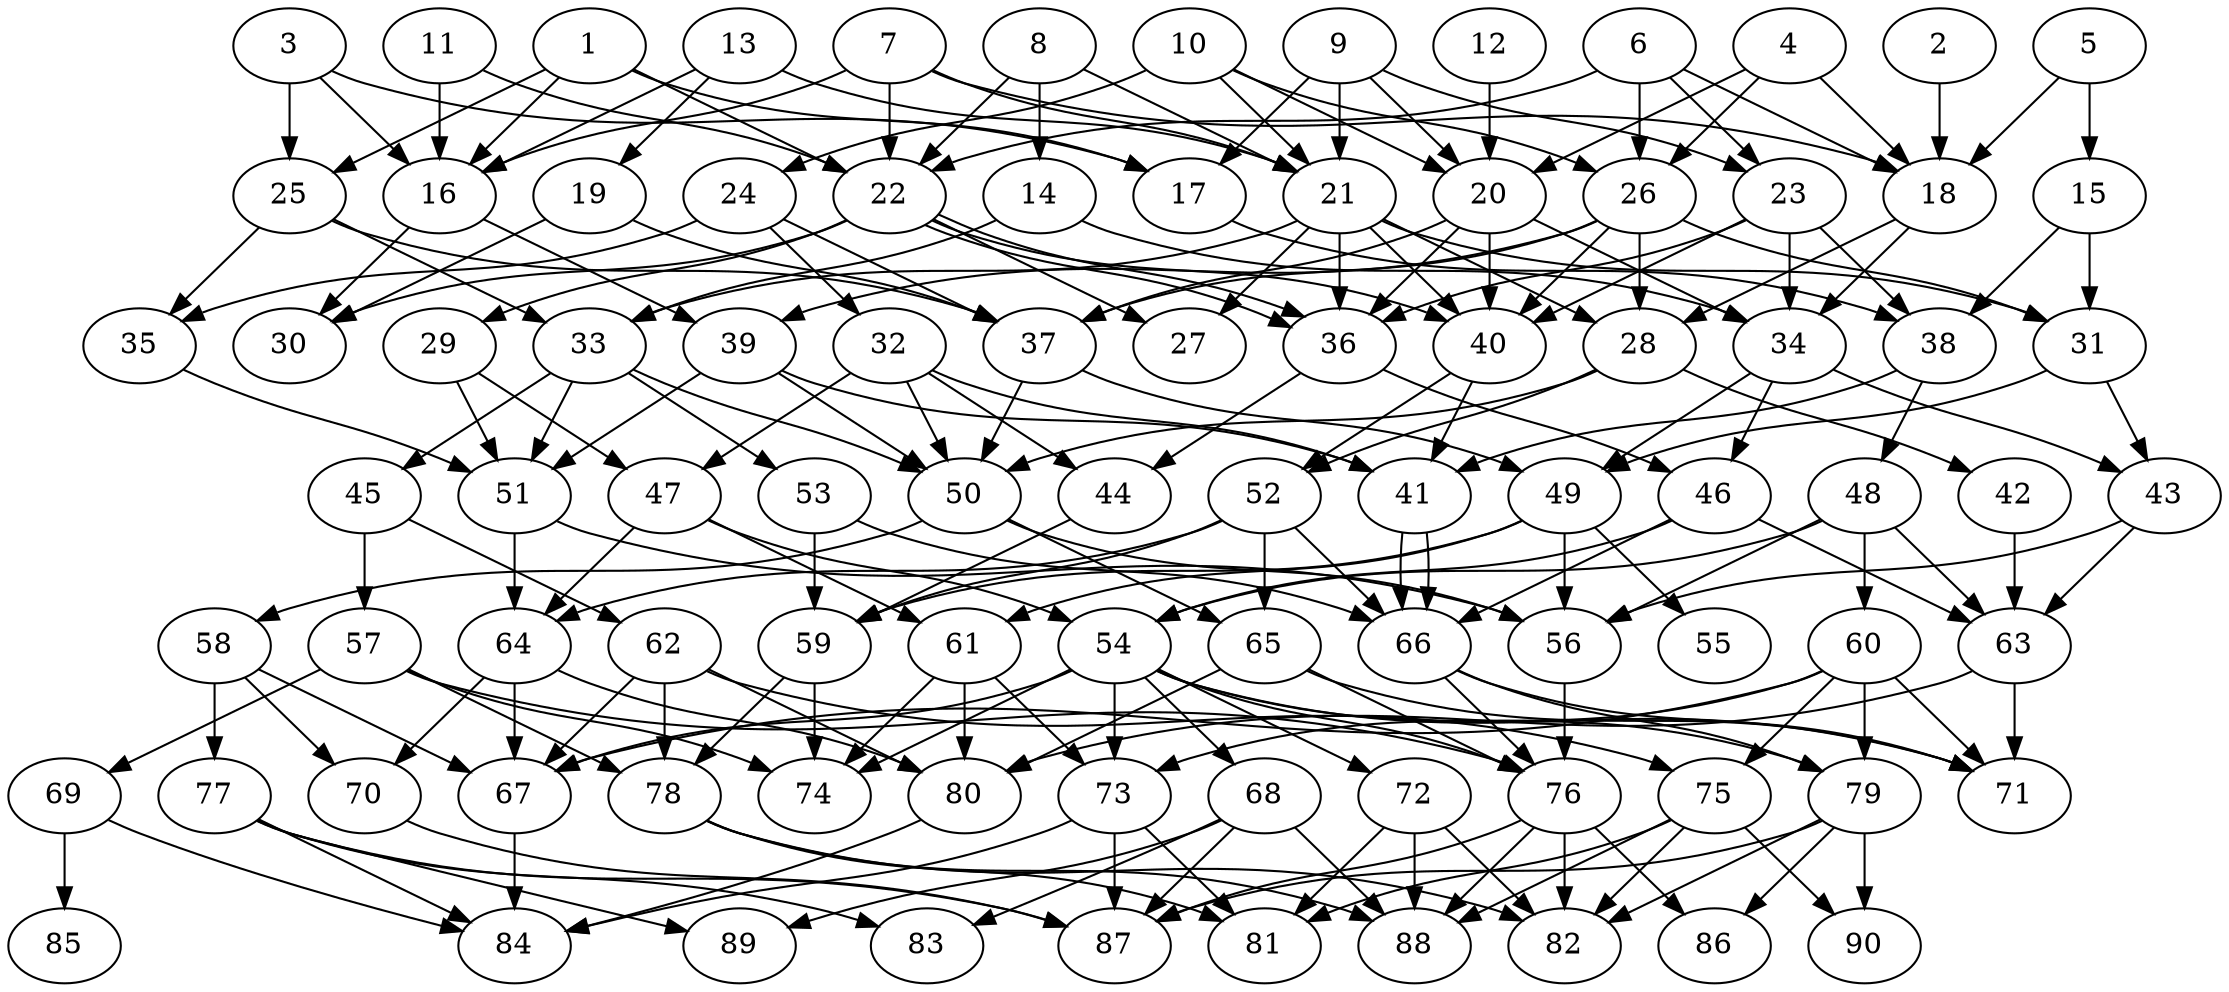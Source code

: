 // DAG automatically generated by daggen at Wed Apr 12 12:21:39 2017
// ./daggen --dot -n 90 --jump=1 --fat=0.6 --regularity=0.2 --density=0.4 
digraph G {
  1 [size="1771365586", alpha="0.11"]
  1 -> 16 [size ="33554432"]
  1 -> 17 [size ="33554432"]
  1 -> 22 [size ="33554432"]
  1 -> 25 [size ="33554432"]
  2 [size="68719476736", alpha="0.03"]
  2 -> 18 [size ="134217728"]
  3 [size="616091062014", alpha="0.07"]
  3 -> 16 [size ="411041792"]
  3 -> 17 [size ="411041792"]
  3 -> 25 [size ="411041792"]
  4 [size="571170089767", alpha="0.05"]
  4 -> 18 [size ="411041792"]
  4 -> 20 [size ="411041792"]
  4 -> 26 [size ="411041792"]
  5 [size="8589934592", alpha="0.17"]
  5 -> 15 [size ="33554432"]
  5 -> 18 [size ="33554432"]
  6 [size="68719476736", alpha="0.04"]
  6 -> 18 [size ="134217728"]
  6 -> 22 [size ="134217728"]
  6 -> 23 [size ="134217728"]
  6 -> 26 [size ="134217728"]
  7 [size="68719476736", alpha="0.12"]
  7 -> 16 [size ="134217728"]
  7 -> 18 [size ="134217728"]
  7 -> 21 [size ="134217728"]
  7 -> 22 [size ="134217728"]
  8 [size="211028365086", alpha="0.10"]
  8 -> 14 [size ="209715200"]
  8 -> 21 [size ="209715200"]
  8 -> 22 [size ="209715200"]
  9 [size="134217728000", alpha="0.13"]
  9 -> 17 [size ="209715200"]
  9 -> 20 [size ="209715200"]
  9 -> 21 [size ="209715200"]
  9 -> 23 [size ="209715200"]
  10 [size="134217728000", alpha="0.01"]
  10 -> 20 [size ="209715200"]
  10 -> 21 [size ="209715200"]
  10 -> 24 [size ="209715200"]
  10 -> 26 [size ="209715200"]
  11 [size="1396481505", alpha="0.16"]
  11 -> 16 [size ="75497472"]
  11 -> 22 [size ="75497472"]
  12 [size="8589934592", alpha="0.02"]
  12 -> 20 [size ="33554432"]
  13 [size="509939245301", alpha="0.17"]
  13 -> 16 [size ="411041792"]
  13 -> 19 [size ="411041792"]
  13 -> 21 [size ="411041792"]
  14 [size="549755813888", alpha="0.01"]
  14 -> 33 [size ="536870912"]
  14 -> 34 [size ="536870912"]
  15 [size="5668001826", alpha="0.02"]
  15 -> 31 [size ="536870912"]
  15 -> 38 [size ="536870912"]
  16 [size="452048552501", alpha="0.00"]
  16 -> 30 [size ="411041792"]
  16 -> 39 [size ="411041792"]
  17 [size="22116196960", alpha="0.03"]
  17 -> 38 [size ="536870912"]
  18 [size="589067952666", alpha="0.19"]
  18 -> 28 [size ="679477248"]
  18 -> 34 [size ="679477248"]
  19 [size="368293445632", alpha="0.13"]
  19 -> 30 [size ="411041792"]
  19 -> 37 [size ="411041792"]
  20 [size="11312763280", alpha="0.19"]
  20 -> 34 [size ="209715200"]
  20 -> 36 [size ="209715200"]
  20 -> 37 [size ="209715200"]
  20 -> 40 [size ="209715200"]
  21 [size="231928233984", alpha="0.06"]
  21 -> 27 [size ="301989888"]
  21 -> 28 [size ="301989888"]
  21 -> 31 [size ="301989888"]
  21 -> 33 [size ="301989888"]
  21 -> 36 [size ="301989888"]
  21 -> 40 [size ="301989888"]
  22 [size="12391140766", alpha="0.01"]
  22 -> 27 [size ="209715200"]
  22 -> 29 [size ="209715200"]
  22 -> 30 [size ="209715200"]
  22 -> 36 [size ="209715200"]
  22 -> 36 [size ="209715200"]
  22 -> 40 [size ="209715200"]
  23 [size="1414512388789", alpha="0.12"]
  23 -> 34 [size ="838860800"]
  23 -> 36 [size ="838860800"]
  23 -> 38 [size ="838860800"]
  23 -> 40 [size ="838860800"]
  24 [size="19125473989", alpha="0.07"]
  24 -> 32 [size ="411041792"]
  24 -> 35 [size ="411041792"]
  24 -> 37 [size ="411041792"]
  25 [size="68719476736", alpha="0.02"]
  25 -> 33 [size ="134217728"]
  25 -> 35 [size ="134217728"]
  25 -> 37 [size ="134217728"]
  26 [size="549755813888", alpha="0.07"]
  26 -> 28 [size ="536870912"]
  26 -> 31 [size ="536870912"]
  26 -> 37 [size ="536870912"]
  26 -> 39 [size ="536870912"]
  26 -> 40 [size ="536870912"]
  27 [size="282001770179", alpha="0.15"]
  28 [size="20660787565", alpha="0.04"]
  28 -> 42 [size ="411041792"]
  28 -> 50 [size ="411041792"]
  28 -> 52 [size ="411041792"]
  29 [size="11867401549", alpha="0.16"]
  29 -> 47 [size ="301989888"]
  29 -> 51 [size ="301989888"]
  30 [size="231928233984", alpha="0.09"]
  31 [size="782757789696", alpha="0.08"]
  31 -> 43 [size ="679477248"]
  31 -> 49 [size ="679477248"]
  32 [size="368293445632", alpha="0.18"]
  32 -> 41 [size ="411041792"]
  32 -> 44 [size ="411041792"]
  32 -> 47 [size ="411041792"]
  32 -> 50 [size ="411041792"]
  33 [size="20480085966", alpha="0.12"]
  33 -> 45 [size ="838860800"]
  33 -> 50 [size ="838860800"]
  33 -> 51 [size ="838860800"]
  33 -> 53 [size ="838860800"]
  34 [size="457776969", alpha="0.09"]
  34 -> 43 [size ="33554432"]
  34 -> 46 [size ="33554432"]
  34 -> 49 [size ="33554432"]
  35 [size="52269738397", alpha="0.12"]
  35 -> 51 [size ="838860800"]
  36 [size="821408517488", alpha="0.04"]
  36 -> 44 [size ="536870912"]
  36 -> 46 [size ="536870912"]
  37 [size="167968278857", alpha="0.19"]
  37 -> 49 [size ="301989888"]
  37 -> 50 [size ="301989888"]
  38 [size="1811686476", alpha="0.17"]
  38 -> 41 [size ="33554432"]
  38 -> 48 [size ="33554432"]
  39 [size="15897120908", alpha="0.08"]
  39 -> 41 [size ="536870912"]
  39 -> 50 [size ="536870912"]
  39 -> 51 [size ="536870912"]
  40 [size="2111839744", alpha="0.18"]
  40 -> 41 [size ="33554432"]
  40 -> 52 [size ="33554432"]
  41 [size="68719476736", alpha="0.07"]
  41 -> 66 [size ="134217728"]
  41 -> 66 [size ="134217728"]
  42 [size="231928233984", alpha="0.08"]
  42 -> 63 [size ="301989888"]
  43 [size="231928233984", alpha="0.04"]
  43 -> 56 [size ="301989888"]
  43 -> 63 [size ="301989888"]
  44 [size="782757789696", alpha="0.06"]
  44 -> 59 [size ="679477248"]
  45 [size="962615615", alpha="0.01"]
  45 -> 57 [size ="33554432"]
  45 -> 62 [size ="33554432"]
  46 [size="75215664827", alpha="0.19"]
  46 -> 54 [size ="75497472"]
  46 -> 63 [size ="75497472"]
  46 -> 66 [size ="75497472"]
  47 [size="8589934592", alpha="0.00"]
  47 -> 54 [size ="33554432"]
  47 -> 61 [size ="33554432"]
  47 -> 64 [size ="33554432"]
  48 [size="34970208856", alpha="0.07"]
  48 -> 54 [size ="33554432"]
  48 -> 56 [size ="33554432"]
  48 -> 60 [size ="33554432"]
  48 -> 63 [size ="33554432"]
  49 [size="25442047906", alpha="0.10"]
  49 -> 55 [size ="33554432"]
  49 -> 56 [size ="33554432"]
  49 -> 59 [size ="33554432"]
  49 -> 61 [size ="33554432"]
  50 [size="735651598040", alpha="0.09"]
  50 -> 56 [size ="838860800"]
  50 -> 58 [size ="838860800"]
  50 -> 65 [size ="838860800"]
  51 [size="12072899312", alpha="0.05"]
  51 -> 56 [size ="209715200"]
  51 -> 64 [size ="209715200"]
  52 [size="368293445632", alpha="0.13"]
  52 -> 59 [size ="411041792"]
  52 -> 64 [size ="411041792"]
  52 -> 65 [size ="411041792"]
  52 -> 66 [size ="411041792"]
  53 [size="11322217388", alpha="0.12"]
  53 -> 59 [size ="209715200"]
  53 -> 66 [size ="209715200"]
  54 [size="306384414422", alpha="0.09"]
  54 -> 67 [size ="301989888"]
  54 -> 68 [size ="301989888"]
  54 -> 71 [size ="301989888"]
  54 -> 72 [size ="301989888"]
  54 -> 73 [size ="301989888"]
  54 -> 74 [size ="301989888"]
  54 -> 76 [size ="301989888"]
  54 -> 79 [size ="301989888"]
  55 [size="845769926560", alpha="0.15"]
  56 [size="330950697226", alpha="0.14"]
  56 -> 76 [size ="411041792"]
  57 [size="1073741824000", alpha="0.17"]
  57 -> 69 [size ="838860800"]
  57 -> 74 [size ="838860800"]
  57 -> 76 [size ="838860800"]
  57 -> 78 [size ="838860800"]
  58 [size="2069717262", alpha="0.13"]
  58 -> 67 [size ="134217728"]
  58 -> 70 [size ="134217728"]
  58 -> 77 [size ="134217728"]
  59 [size="8589934592", alpha="0.13"]
  59 -> 74 [size ="33554432"]
  59 -> 78 [size ="33554432"]
  60 [size="8589934592", alpha="0.09"]
  60 -> 67 [size ="33554432"]
  60 -> 71 [size ="33554432"]
  60 -> 73 [size ="33554432"]
  60 -> 75 [size ="33554432"]
  60 -> 79 [size ="33554432"]
  61 [size="205542039132", alpha="0.14"]
  61 -> 73 [size ="134217728"]
  61 -> 74 [size ="134217728"]
  61 -> 80 [size ="134217728"]
  62 [size="444961940333", alpha="0.05"]
  62 -> 67 [size ="411041792"]
  62 -> 75 [size ="411041792"]
  62 -> 78 [size ="411041792"]
  62 -> 80 [size ="411041792"]
  63 [size="231928233984", alpha="0.04"]
  63 -> 71 [size ="301989888"]
  63 -> 80 [size ="301989888"]
  64 [size="8589934592", alpha="0.19"]
  64 -> 67 [size ="33554432"]
  64 -> 70 [size ="33554432"]
  64 -> 80 [size ="33554432"]
  65 [size="327197069341", alpha="0.04"]
  65 -> 71 [size ="838860800"]
  65 -> 76 [size ="838860800"]
  65 -> 80 [size ="838860800"]
  66 [size="68719476736", alpha="0.05"]
  66 -> 71 [size ="134217728"]
  66 -> 76 [size ="134217728"]
  66 -> 79 [size ="134217728"]
  67 [size="85264540740", alpha="0.04"]
  67 -> 84 [size ="75497472"]
  68 [size="1557840344", alpha="0.09"]
  68 -> 83 [size ="75497472"]
  68 -> 87 [size ="75497472"]
  68 -> 88 [size ="75497472"]
  68 -> 89 [size ="75497472"]
  69 [size="3425537358", alpha="0.16"]
  69 -> 84 [size ="75497472"]
  69 -> 85 [size ="75497472"]
  70 [size="86510207472", alpha="0.17"]
  70 -> 87 [size ="134217728"]
  71 [size="9832793103", alpha="0.01"]
  72 [size="104064576215", alpha="0.03"]
  72 -> 81 [size ="75497472"]
  72 -> 82 [size ="75497472"]
  72 -> 88 [size ="75497472"]
  73 [size="1887940203", alpha="0.06"]
  73 -> 81 [size ="33554432"]
  73 -> 84 [size ="33554432"]
  73 -> 87 [size ="33554432"]
  74 [size="632652180", alpha="0.03"]
  75 [size="29397994484", alpha="0.02"]
  75 -> 81 [size ="838860800"]
  75 -> 82 [size ="838860800"]
  75 -> 88 [size ="838860800"]
  75 -> 90 [size ="838860800"]
  76 [size="33585633120", alpha="0.19"]
  76 -> 82 [size ="536870912"]
  76 -> 86 [size ="536870912"]
  76 -> 87 [size ="536870912"]
  76 -> 88 [size ="536870912"]
  77 [size="501651165469", alpha="0.18"]
  77 -> 83 [size ="411041792"]
  77 -> 84 [size ="411041792"]
  77 -> 87 [size ="411041792"]
  77 -> 89 [size ="411041792"]
  78 [size="37967981980", alpha="0.01"]
  78 -> 81 [size ="33554432"]
  78 -> 82 [size ="33554432"]
  78 -> 88 [size ="33554432"]
  79 [size="34895931319", alpha="0.01"]
  79 -> 82 [size ="679477248"]
  79 -> 86 [size ="679477248"]
  79 -> 87 [size ="679477248"]
  79 -> 90 [size ="679477248"]
  80 [size="8095948284", alpha="0.15"]
  80 -> 84 [size ="536870912"]
  81 [size="870535089883", alpha="0.00"]
  82 [size="21692137044", alpha="0.13"]
  83 [size="1281459985", alpha="0.15"]
  84 [size="231928233984", alpha="0.03"]
  85 [size="23573622963", alpha="0.01"]
  86 [size="4099385328", alpha="0.01"]
  87 [size="7845611554", alpha="0.06"]
  88 [size="68719476736", alpha="0.06"]
  89 [size="190536268474", alpha="0.12"]
  90 [size="15070443428", alpha="0.14"]
}
